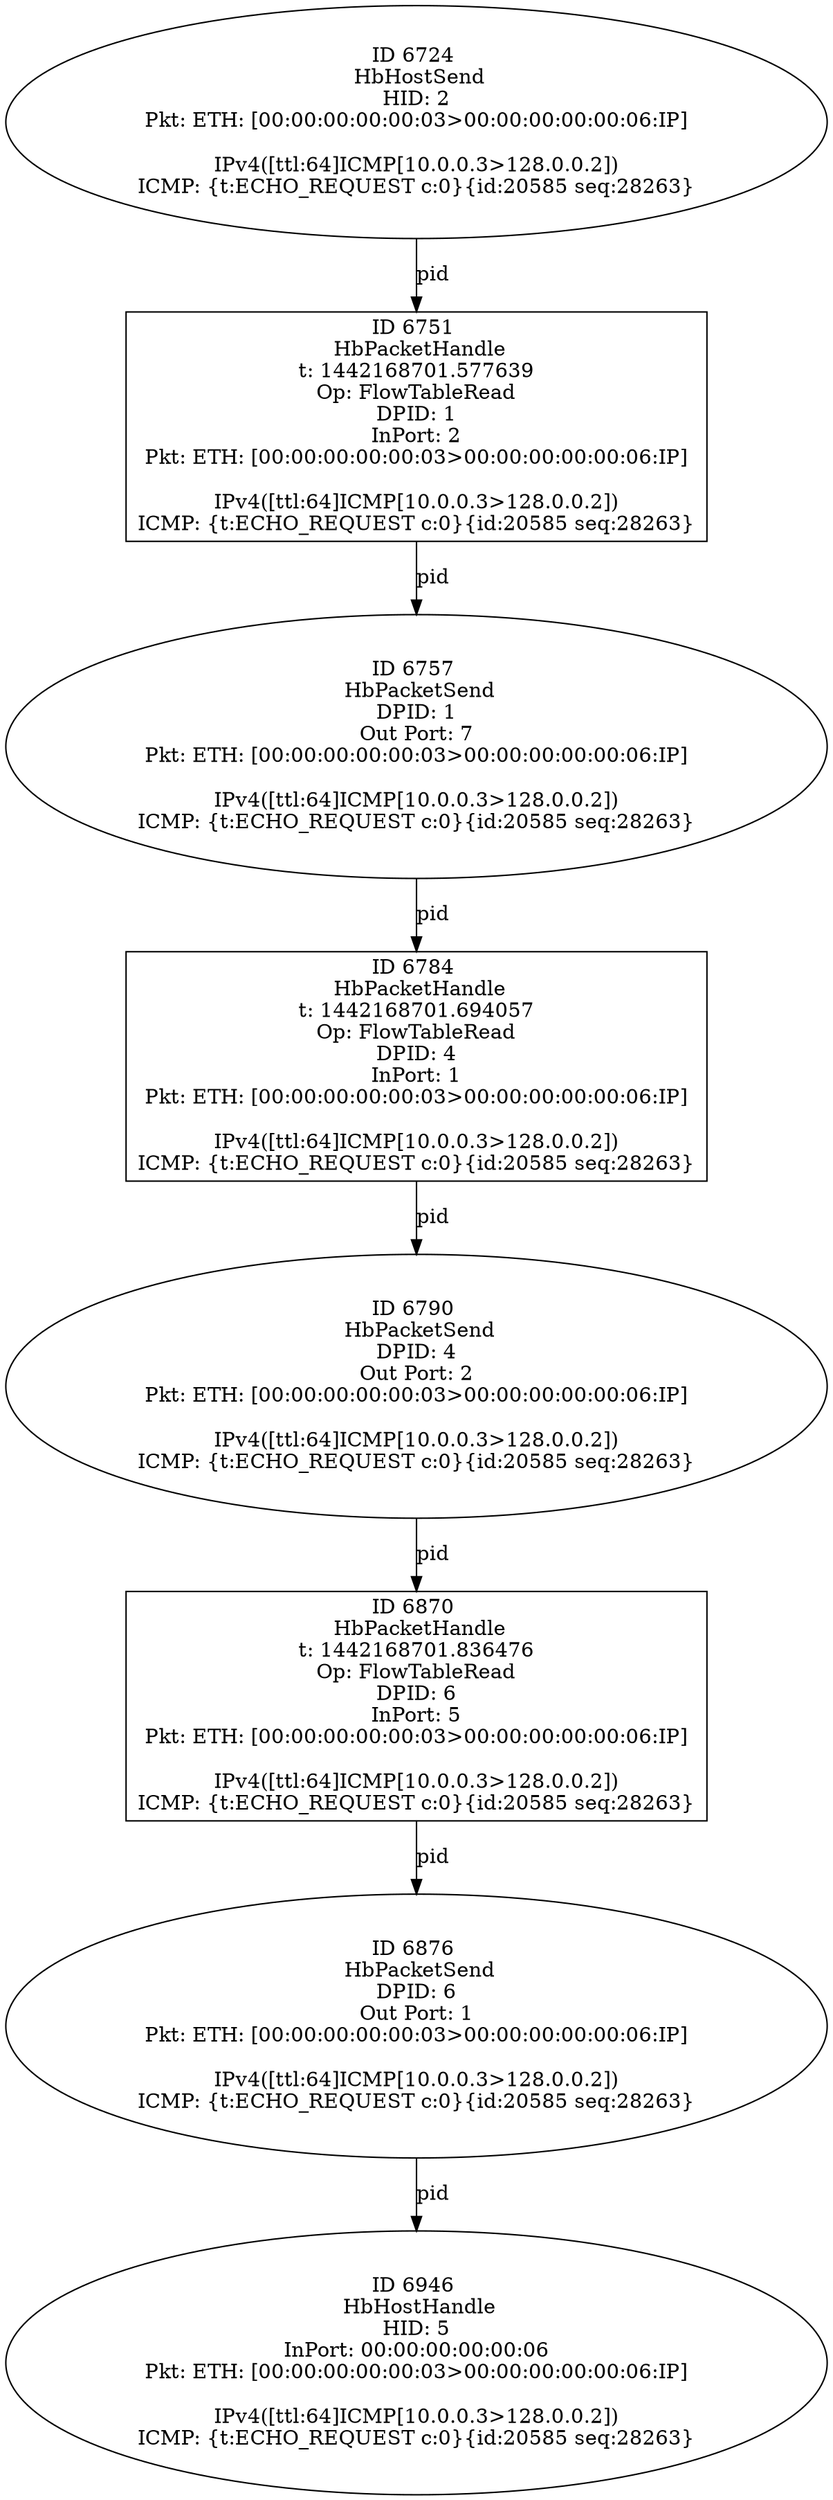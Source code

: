 strict digraph G {
6784 [shape=box, event=<hb_events.HbPacketHandle object at 0x1083d53d0>, label="ID 6784 
 HbPacketHandle
t: 1442168701.694057
Op: FlowTableRead
DPID: 4
InPort: 1
Pkt: ETH: [00:00:00:00:00:03>00:00:00:00:00:06:IP]

IPv4([ttl:64]ICMP[10.0.0.3>128.0.0.2])
ICMP: {t:ECHO_REQUEST c:0}{id:20585 seq:28263}"];
6946 [shape=oval, event=<hb_events.HbHostHandle object at 0x108458d50>, label="ID 6946 
 HbHostHandle
HID: 5
InPort: 00:00:00:00:00:06
Pkt: ETH: [00:00:00:00:00:03>00:00:00:00:00:06:IP]

IPv4([ttl:64]ICMP[10.0.0.3>128.0.0.2])
ICMP: {t:ECHO_REQUEST c:0}{id:20585 seq:28263}"];
6724 [shape=oval, event=<hb_events.HbHostSend object at 0x1083a0890>, label="ID 6724 
 HbHostSend
HID: 2
Pkt: ETH: [00:00:00:00:00:03>00:00:00:00:00:06:IP]

IPv4([ttl:64]ICMP[10.0.0.3>128.0.0.2])
ICMP: {t:ECHO_REQUEST c:0}{id:20585 seq:28263}"];
6757 [shape=oval, event=<hb_events.HbPacketSend object at 0x1083b9ad0>, label="ID 6757 
 HbPacketSend
DPID: 1
Out Port: 7
Pkt: ETH: [00:00:00:00:00:03>00:00:00:00:00:06:IP]

IPv4([ttl:64]ICMP[10.0.0.3>128.0.0.2])
ICMP: {t:ECHO_REQUEST c:0}{id:20585 seq:28263}"];
6790 [shape=oval, event=<hb_events.HbPacketSend object at 0x1083d5850>, label="ID 6790 
 HbPacketSend
DPID: 4
Out Port: 2
Pkt: ETH: [00:00:00:00:00:03>00:00:00:00:00:06:IP]

IPv4([ttl:64]ICMP[10.0.0.3>128.0.0.2])
ICMP: {t:ECHO_REQUEST c:0}{id:20585 seq:28263}"];
6870 [shape=box, event=<hb_events.HbPacketHandle object at 0x10841cfd0>, label="ID 6870 
 HbPacketHandle
t: 1442168701.836476
Op: FlowTableRead
DPID: 6
InPort: 5
Pkt: ETH: [00:00:00:00:00:03>00:00:00:00:00:06:IP]

IPv4([ttl:64]ICMP[10.0.0.3>128.0.0.2])
ICMP: {t:ECHO_REQUEST c:0}{id:20585 seq:28263}"];
6876 [shape=oval, event=<hb_events.HbPacketSend object at 0x108414ad0>, label="ID 6876 
 HbPacketSend
DPID: 6
Out Port: 1
Pkt: ETH: [00:00:00:00:00:03>00:00:00:00:00:06:IP]

IPv4([ttl:64]ICMP[10.0.0.3>128.0.0.2])
ICMP: {t:ECHO_REQUEST c:0}{id:20585 seq:28263}"];
6751 [shape=box, event=<hb_events.HbPacketHandle object at 0x1083b9450>, label="ID 6751 
 HbPacketHandle
t: 1442168701.577639
Op: FlowTableRead
DPID: 1
InPort: 2
Pkt: ETH: [00:00:00:00:00:03>00:00:00:00:00:06:IP]

IPv4([ttl:64]ICMP[10.0.0.3>128.0.0.2])
ICMP: {t:ECHO_REQUEST c:0}{id:20585 seq:28263}"];
6784 -> 6790  [rel=pid, label=pid];
6724 -> 6751  [rel=pid, label=pid];
6757 -> 6784  [rel=pid, label=pid];
6790 -> 6870  [rel=pid, label=pid];
6870 -> 6876  [rel=pid, label=pid];
6876 -> 6946  [rel=pid, label=pid];
6751 -> 6757  [rel=pid, label=pid];
}
